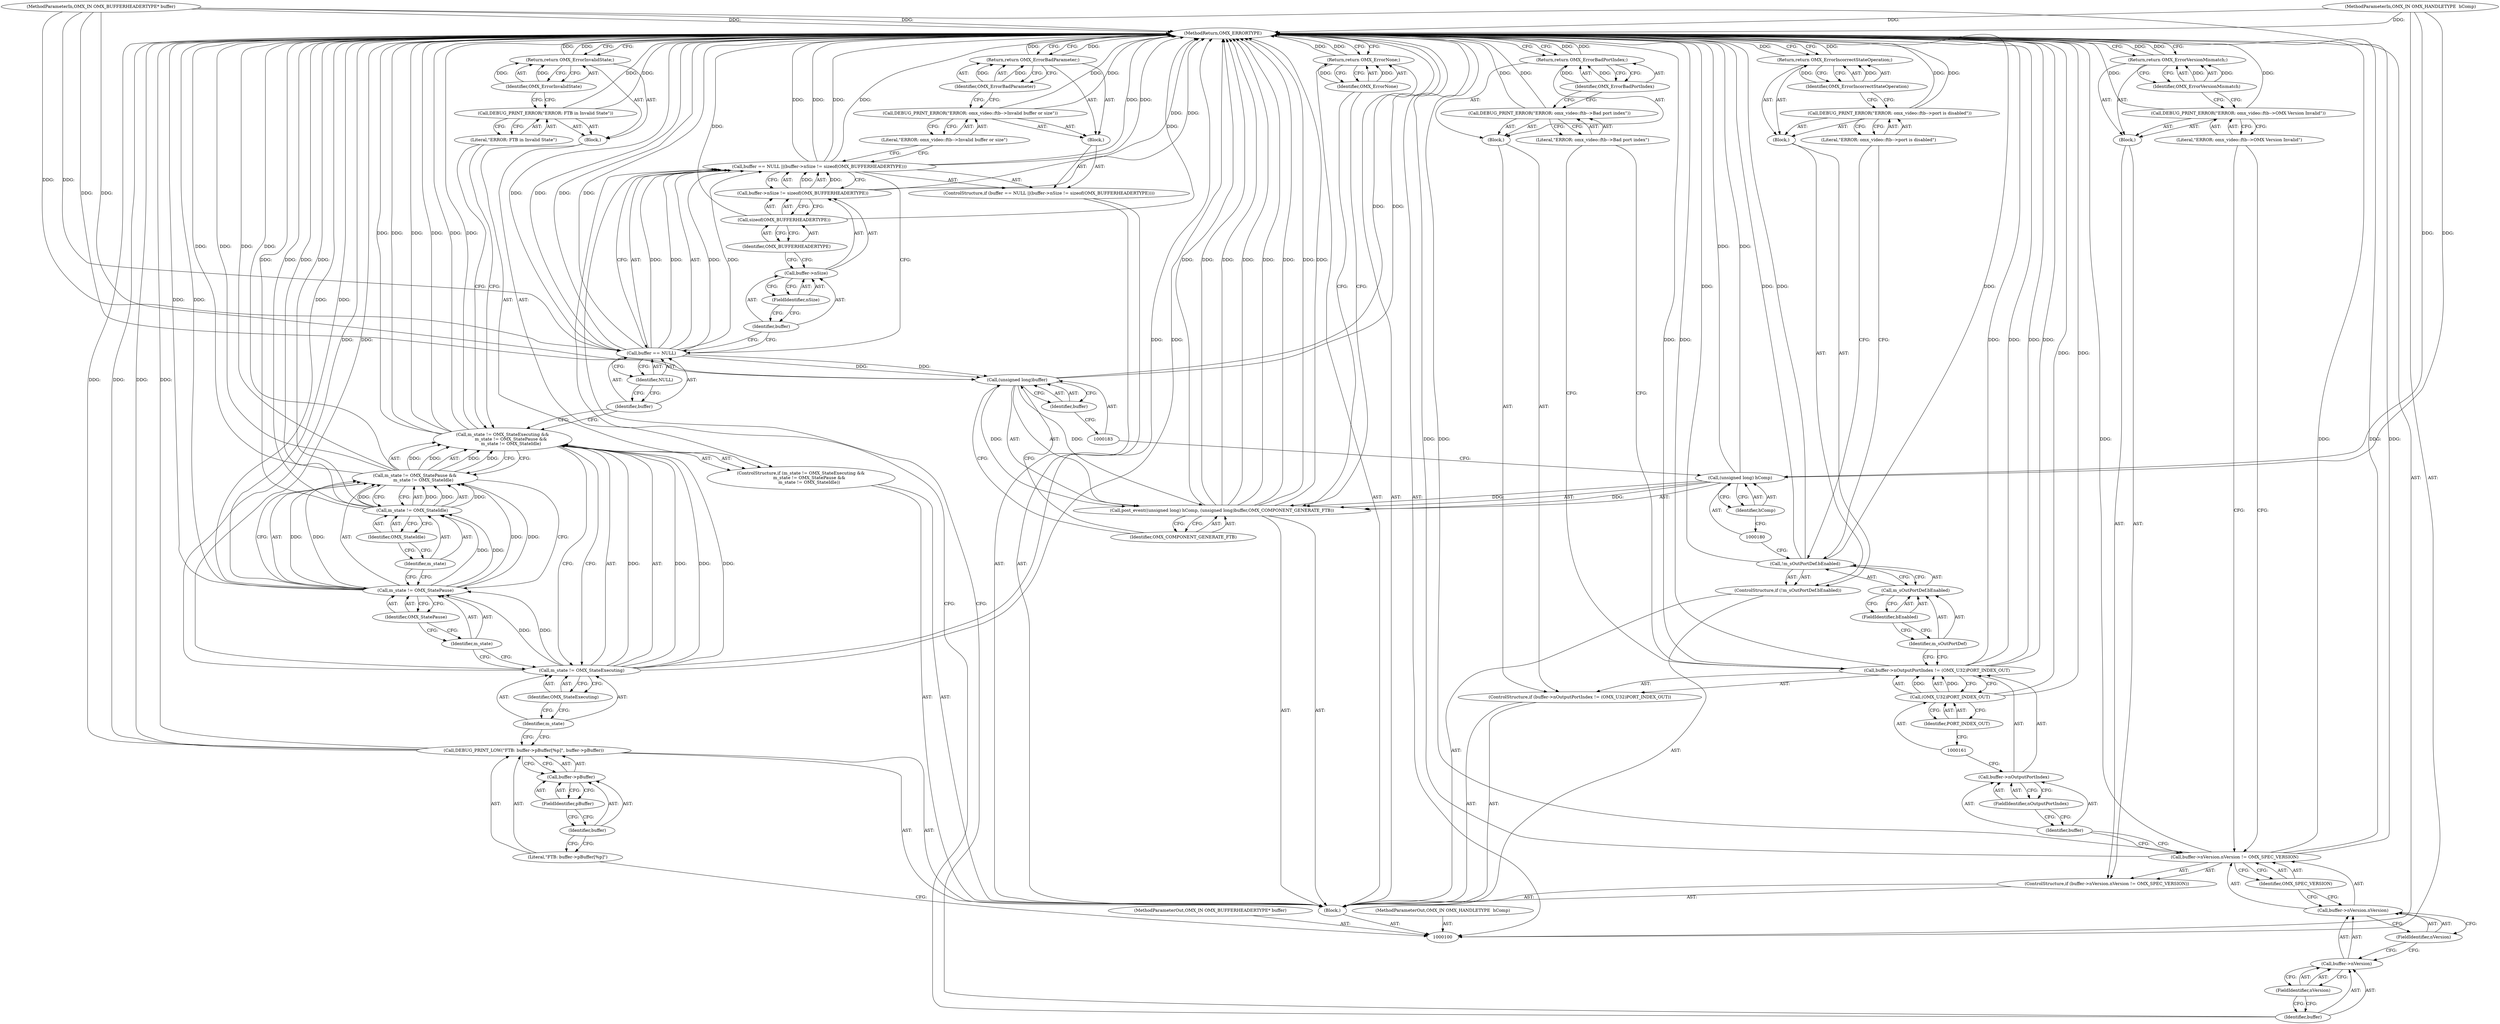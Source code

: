 digraph "0_Android_4ed06d14080d8667d5be14eed200e378cba78345_1" {
"1000188" [label="(MethodReturn,OMX_ERRORTYPE)"];
"1000101" [label="(MethodParameterIn,OMX_IN OMX_HANDLETYPE  hComp)"];
"1000254" [label="(MethodParameterOut,OMX_IN OMX_HANDLETYPE  hComp)"];
"1000125" [label="(Identifier,OMX_ErrorInvalidState)"];
"1000124" [label="(Return,return OMX_ErrorInvalidState;)"];
"1000126" [label="(ControlStructure,if (buffer == NULL ||(buffer->nSize != sizeof(OMX_BUFFERHEADERTYPE))))"];
"1000130" [label="(Identifier,NULL)"];
"1000131" [label="(Call,buffer->nSize != sizeof(OMX_BUFFERHEADERTYPE))"];
"1000132" [label="(Call,buffer->nSize)"];
"1000133" [label="(Identifier,buffer)"];
"1000134" [label="(FieldIdentifier,nSize)"];
"1000135" [label="(Call,sizeof(OMX_BUFFERHEADERTYPE))"];
"1000136" [label="(Identifier,OMX_BUFFERHEADERTYPE)"];
"1000127" [label="(Call,buffer == NULL ||(buffer->nSize != sizeof(OMX_BUFFERHEADERTYPE)))"];
"1000128" [label="(Call,buffer == NULL)"];
"1000129" [label="(Identifier,buffer)"];
"1000137" [label="(Block,)"];
"1000139" [label="(Literal,\"ERROR: omx_video::ftb-->Invalid buffer or size\")"];
"1000138" [label="(Call,DEBUG_PRINT_ERROR(\"ERROR: omx_video::ftb-->Invalid buffer or size\"))"];
"1000140" [label="(Return,return OMX_ErrorBadParameter;)"];
"1000141" [label="(Identifier,OMX_ErrorBadParameter)"];
"1000142" [label="(ControlStructure,if (buffer->nVersion.nVersion != OMX_SPEC_VERSION))"];
"1000147" [label="(FieldIdentifier,nVersion)"];
"1000148" [label="(FieldIdentifier,nVersion)"];
"1000149" [label="(Identifier,OMX_SPEC_VERSION)"];
"1000143" [label="(Call,buffer->nVersion.nVersion != OMX_SPEC_VERSION)"];
"1000144" [label="(Call,buffer->nVersion.nVersion)"];
"1000145" [label="(Call,buffer->nVersion)"];
"1000146" [label="(Identifier,buffer)"];
"1000150" [label="(Block,)"];
"1000152" [label="(Literal,\"ERROR: omx_video::ftb-->OMX Version Invalid\")"];
"1000151" [label="(Call,DEBUG_PRINT_ERROR(\"ERROR: omx_video::ftb-->OMX Version Invalid\"))"];
"1000153" [label="(Return,return OMX_ErrorVersionMismatch;)"];
"1000154" [label="(Identifier,OMX_ErrorVersionMismatch)"];
"1000155" [label="(ControlStructure,if (buffer->nOutputPortIndex != (OMX_U32)PORT_INDEX_OUT))"];
"1000159" [label="(FieldIdentifier,nOutputPortIndex)"];
"1000160" [label="(Call,(OMX_U32)PORT_INDEX_OUT)"];
"1000162" [label="(Identifier,PORT_INDEX_OUT)"];
"1000156" [label="(Call,buffer->nOutputPortIndex != (OMX_U32)PORT_INDEX_OUT)"];
"1000157" [label="(Call,buffer->nOutputPortIndex)"];
"1000158" [label="(Identifier,buffer)"];
"1000163" [label="(Block,)"];
"1000165" [label="(Literal,\"ERROR: omx_video::ftb-->Bad port index\")"];
"1000164" [label="(Call,DEBUG_PRINT_ERROR(\"ERROR: omx_video::ftb-->Bad port index\"))"];
"1000166" [label="(Return,return OMX_ErrorBadPortIndex;)"];
"1000167" [label="(Identifier,OMX_ErrorBadPortIndex)"];
"1000168" [label="(ControlStructure,if (!m_sOutPortDef.bEnabled))"];
"1000172" [label="(FieldIdentifier,bEnabled)"];
"1000173" [label="(Block,)"];
"1000169" [label="(Call,!m_sOutPortDef.bEnabled)"];
"1000170" [label="(Call,m_sOutPortDef.bEnabled)"];
"1000171" [label="(Identifier,m_sOutPortDef)"];
"1000175" [label="(Literal,\"ERROR: omx_video::ftb-->port is disabled\")"];
"1000174" [label="(Call,DEBUG_PRINT_ERROR(\"ERROR: omx_video::ftb-->port is disabled\"))"];
"1000102" [label="(MethodParameterIn,OMX_IN OMX_BUFFERHEADERTYPE* buffer)"];
"1000255" [label="(MethodParameterOut,OMX_IN OMX_BUFFERHEADERTYPE* buffer)"];
"1000176" [label="(Return,return OMX_ErrorIncorrectStateOperation;)"];
"1000177" [label="(Identifier,OMX_ErrorIncorrectStateOperation)"];
"1000179" [label="(Call,(unsigned long) hComp)"];
"1000181" [label="(Identifier,hComp)"];
"1000182" [label="(Call,(unsigned long)buffer)"];
"1000178" [label="(Call,post_event((unsigned long) hComp, (unsigned long)buffer,OMX_COMPONENT_GENERATE_FTB))"];
"1000184" [label="(Identifier,buffer)"];
"1000185" [label="(Identifier,OMX_COMPONENT_GENERATE_FTB)"];
"1000186" [label="(Return,return OMX_ErrorNone;)"];
"1000187" [label="(Identifier,OMX_ErrorNone)"];
"1000103" [label="(Block,)"];
"1000105" [label="(Literal,\"FTB: buffer->pBuffer[%p]\")"];
"1000106" [label="(Call,buffer->pBuffer)"];
"1000107" [label="(Identifier,buffer)"];
"1000104" [label="(Call,DEBUG_PRINT_LOW(\"FTB: buffer->pBuffer[%p]\", buffer->pBuffer))"];
"1000108" [label="(FieldIdentifier,pBuffer)"];
"1000113" [label="(Identifier,OMX_StateExecuting)"];
"1000109" [label="(ControlStructure,if (m_state != OMX_StateExecuting &&\n            m_state != OMX_StatePause &&\n            m_state != OMX_StateIdle))"];
"1000110" [label="(Call,m_state != OMX_StateExecuting &&\n            m_state != OMX_StatePause &&\n            m_state != OMX_StateIdle)"];
"1000111" [label="(Call,m_state != OMX_StateExecuting)"];
"1000112" [label="(Identifier,m_state)"];
"1000114" [label="(Call,m_state != OMX_StatePause &&\n            m_state != OMX_StateIdle)"];
"1000115" [label="(Call,m_state != OMX_StatePause)"];
"1000116" [label="(Identifier,m_state)"];
"1000117" [label="(Identifier,OMX_StatePause)"];
"1000118" [label="(Call,m_state != OMX_StateIdle)"];
"1000119" [label="(Identifier,m_state)"];
"1000120" [label="(Identifier,OMX_StateIdle)"];
"1000121" [label="(Block,)"];
"1000123" [label="(Literal,\"ERROR: FTB in Invalid State\")"];
"1000122" [label="(Call,DEBUG_PRINT_ERROR(\"ERROR: FTB in Invalid State\"))"];
"1000188" -> "1000100"  [label="AST: "];
"1000188" -> "1000124"  [label="CFG: "];
"1000188" -> "1000140"  [label="CFG: "];
"1000188" -> "1000153"  [label="CFG: "];
"1000188" -> "1000166"  [label="CFG: "];
"1000188" -> "1000176"  [label="CFG: "];
"1000188" -> "1000186"  [label="CFG: "];
"1000178" -> "1000188"  [label="DDG: "];
"1000178" -> "1000188"  [label="DDG: "];
"1000178" -> "1000188"  [label="DDG: "];
"1000178" -> "1000188"  [label="DDG: "];
"1000151" -> "1000188"  [label="DDG: "];
"1000169" -> "1000188"  [label="DDG: "];
"1000169" -> "1000188"  [label="DDG: "];
"1000156" -> "1000188"  [label="DDG: "];
"1000156" -> "1000188"  [label="DDG: "];
"1000156" -> "1000188"  [label="DDG: "];
"1000131" -> "1000188"  [label="DDG: "];
"1000182" -> "1000188"  [label="DDG: "];
"1000179" -> "1000188"  [label="DDG: "];
"1000114" -> "1000188"  [label="DDG: "];
"1000114" -> "1000188"  [label="DDG: "];
"1000143" -> "1000188"  [label="DDG: "];
"1000143" -> "1000188"  [label="DDG: "];
"1000143" -> "1000188"  [label="DDG: "];
"1000127" -> "1000188"  [label="DDG: "];
"1000127" -> "1000188"  [label="DDG: "];
"1000127" -> "1000188"  [label="DDG: "];
"1000118" -> "1000188"  [label="DDG: "];
"1000118" -> "1000188"  [label="DDG: "];
"1000160" -> "1000188"  [label="DDG: "];
"1000115" -> "1000188"  [label="DDG: "];
"1000115" -> "1000188"  [label="DDG: "];
"1000128" -> "1000188"  [label="DDG: "];
"1000128" -> "1000188"  [label="DDG: "];
"1000164" -> "1000188"  [label="DDG: "];
"1000104" -> "1000188"  [label="DDG: "];
"1000104" -> "1000188"  [label="DDG: "];
"1000110" -> "1000188"  [label="DDG: "];
"1000110" -> "1000188"  [label="DDG: "];
"1000110" -> "1000188"  [label="DDG: "];
"1000102" -> "1000188"  [label="DDG: "];
"1000111" -> "1000188"  [label="DDG: "];
"1000111" -> "1000188"  [label="DDG: "];
"1000101" -> "1000188"  [label="DDG: "];
"1000135" -> "1000188"  [label="DDG: "];
"1000122" -> "1000188"  [label="DDG: "];
"1000138" -> "1000188"  [label="DDG: "];
"1000174" -> "1000188"  [label="DDG: "];
"1000153" -> "1000188"  [label="DDG: "];
"1000124" -> "1000188"  [label="DDG: "];
"1000186" -> "1000188"  [label="DDG: "];
"1000140" -> "1000188"  [label="DDG: "];
"1000166" -> "1000188"  [label="DDG: "];
"1000176" -> "1000188"  [label="DDG: "];
"1000101" -> "1000100"  [label="AST: "];
"1000101" -> "1000188"  [label="DDG: "];
"1000101" -> "1000179"  [label="DDG: "];
"1000254" -> "1000100"  [label="AST: "];
"1000125" -> "1000124"  [label="AST: "];
"1000125" -> "1000122"  [label="CFG: "];
"1000124" -> "1000125"  [label="CFG: "];
"1000125" -> "1000124"  [label="DDG: "];
"1000124" -> "1000121"  [label="AST: "];
"1000124" -> "1000125"  [label="CFG: "];
"1000125" -> "1000124"  [label="AST: "];
"1000188" -> "1000124"  [label="CFG: "];
"1000124" -> "1000188"  [label="DDG: "];
"1000125" -> "1000124"  [label="DDG: "];
"1000126" -> "1000103"  [label="AST: "];
"1000127" -> "1000126"  [label="AST: "];
"1000137" -> "1000126"  [label="AST: "];
"1000130" -> "1000128"  [label="AST: "];
"1000130" -> "1000129"  [label="CFG: "];
"1000128" -> "1000130"  [label="CFG: "];
"1000131" -> "1000127"  [label="AST: "];
"1000131" -> "1000135"  [label="CFG: "];
"1000132" -> "1000131"  [label="AST: "];
"1000135" -> "1000131"  [label="AST: "];
"1000127" -> "1000131"  [label="CFG: "];
"1000131" -> "1000188"  [label="DDG: "];
"1000131" -> "1000127"  [label="DDG: "];
"1000132" -> "1000131"  [label="AST: "];
"1000132" -> "1000134"  [label="CFG: "];
"1000133" -> "1000132"  [label="AST: "];
"1000134" -> "1000132"  [label="AST: "];
"1000136" -> "1000132"  [label="CFG: "];
"1000133" -> "1000132"  [label="AST: "];
"1000133" -> "1000128"  [label="CFG: "];
"1000134" -> "1000133"  [label="CFG: "];
"1000134" -> "1000132"  [label="AST: "];
"1000134" -> "1000133"  [label="CFG: "];
"1000132" -> "1000134"  [label="CFG: "];
"1000135" -> "1000131"  [label="AST: "];
"1000135" -> "1000136"  [label="CFG: "];
"1000136" -> "1000135"  [label="AST: "];
"1000131" -> "1000135"  [label="CFG: "];
"1000135" -> "1000188"  [label="DDG: "];
"1000136" -> "1000135"  [label="AST: "];
"1000136" -> "1000132"  [label="CFG: "];
"1000135" -> "1000136"  [label="CFG: "];
"1000127" -> "1000126"  [label="AST: "];
"1000127" -> "1000128"  [label="CFG: "];
"1000127" -> "1000131"  [label="CFG: "];
"1000128" -> "1000127"  [label="AST: "];
"1000131" -> "1000127"  [label="AST: "];
"1000139" -> "1000127"  [label="CFG: "];
"1000146" -> "1000127"  [label="CFG: "];
"1000127" -> "1000188"  [label="DDG: "];
"1000127" -> "1000188"  [label="DDG: "];
"1000127" -> "1000188"  [label="DDG: "];
"1000128" -> "1000127"  [label="DDG: "];
"1000128" -> "1000127"  [label="DDG: "];
"1000131" -> "1000127"  [label="DDG: "];
"1000128" -> "1000127"  [label="AST: "];
"1000128" -> "1000130"  [label="CFG: "];
"1000129" -> "1000128"  [label="AST: "];
"1000130" -> "1000128"  [label="AST: "];
"1000133" -> "1000128"  [label="CFG: "];
"1000127" -> "1000128"  [label="CFG: "];
"1000128" -> "1000188"  [label="DDG: "];
"1000128" -> "1000188"  [label="DDG: "];
"1000128" -> "1000127"  [label="DDG: "];
"1000128" -> "1000127"  [label="DDG: "];
"1000102" -> "1000128"  [label="DDG: "];
"1000128" -> "1000182"  [label="DDG: "];
"1000129" -> "1000128"  [label="AST: "];
"1000129" -> "1000110"  [label="CFG: "];
"1000130" -> "1000129"  [label="CFG: "];
"1000137" -> "1000126"  [label="AST: "];
"1000138" -> "1000137"  [label="AST: "];
"1000140" -> "1000137"  [label="AST: "];
"1000139" -> "1000138"  [label="AST: "];
"1000139" -> "1000127"  [label="CFG: "];
"1000138" -> "1000139"  [label="CFG: "];
"1000138" -> "1000137"  [label="AST: "];
"1000138" -> "1000139"  [label="CFG: "];
"1000139" -> "1000138"  [label="AST: "];
"1000141" -> "1000138"  [label="CFG: "];
"1000138" -> "1000188"  [label="DDG: "];
"1000140" -> "1000137"  [label="AST: "];
"1000140" -> "1000141"  [label="CFG: "];
"1000141" -> "1000140"  [label="AST: "];
"1000188" -> "1000140"  [label="CFG: "];
"1000140" -> "1000188"  [label="DDG: "];
"1000141" -> "1000140"  [label="DDG: "];
"1000141" -> "1000140"  [label="AST: "];
"1000141" -> "1000138"  [label="CFG: "];
"1000140" -> "1000141"  [label="CFG: "];
"1000141" -> "1000140"  [label="DDG: "];
"1000142" -> "1000103"  [label="AST: "];
"1000143" -> "1000142"  [label="AST: "];
"1000150" -> "1000142"  [label="AST: "];
"1000147" -> "1000145"  [label="AST: "];
"1000147" -> "1000146"  [label="CFG: "];
"1000145" -> "1000147"  [label="CFG: "];
"1000148" -> "1000144"  [label="AST: "];
"1000148" -> "1000145"  [label="CFG: "];
"1000144" -> "1000148"  [label="CFG: "];
"1000149" -> "1000143"  [label="AST: "];
"1000149" -> "1000144"  [label="CFG: "];
"1000143" -> "1000149"  [label="CFG: "];
"1000143" -> "1000142"  [label="AST: "];
"1000143" -> "1000149"  [label="CFG: "];
"1000144" -> "1000143"  [label="AST: "];
"1000149" -> "1000143"  [label="AST: "];
"1000152" -> "1000143"  [label="CFG: "];
"1000158" -> "1000143"  [label="CFG: "];
"1000143" -> "1000188"  [label="DDG: "];
"1000143" -> "1000188"  [label="DDG: "];
"1000143" -> "1000188"  [label="DDG: "];
"1000144" -> "1000143"  [label="AST: "];
"1000144" -> "1000148"  [label="CFG: "];
"1000145" -> "1000144"  [label="AST: "];
"1000148" -> "1000144"  [label="AST: "];
"1000149" -> "1000144"  [label="CFG: "];
"1000145" -> "1000144"  [label="AST: "];
"1000145" -> "1000147"  [label="CFG: "];
"1000146" -> "1000145"  [label="AST: "];
"1000147" -> "1000145"  [label="AST: "];
"1000148" -> "1000145"  [label="CFG: "];
"1000146" -> "1000145"  [label="AST: "];
"1000146" -> "1000127"  [label="CFG: "];
"1000147" -> "1000146"  [label="CFG: "];
"1000150" -> "1000142"  [label="AST: "];
"1000151" -> "1000150"  [label="AST: "];
"1000153" -> "1000150"  [label="AST: "];
"1000152" -> "1000151"  [label="AST: "];
"1000152" -> "1000143"  [label="CFG: "];
"1000151" -> "1000152"  [label="CFG: "];
"1000151" -> "1000150"  [label="AST: "];
"1000151" -> "1000152"  [label="CFG: "];
"1000152" -> "1000151"  [label="AST: "];
"1000154" -> "1000151"  [label="CFG: "];
"1000151" -> "1000188"  [label="DDG: "];
"1000153" -> "1000150"  [label="AST: "];
"1000153" -> "1000154"  [label="CFG: "];
"1000154" -> "1000153"  [label="AST: "];
"1000188" -> "1000153"  [label="CFG: "];
"1000153" -> "1000188"  [label="DDG: "];
"1000154" -> "1000153"  [label="DDG: "];
"1000154" -> "1000153"  [label="AST: "];
"1000154" -> "1000151"  [label="CFG: "];
"1000153" -> "1000154"  [label="CFG: "];
"1000154" -> "1000153"  [label="DDG: "];
"1000155" -> "1000103"  [label="AST: "];
"1000156" -> "1000155"  [label="AST: "];
"1000163" -> "1000155"  [label="AST: "];
"1000159" -> "1000157"  [label="AST: "];
"1000159" -> "1000158"  [label="CFG: "];
"1000157" -> "1000159"  [label="CFG: "];
"1000160" -> "1000156"  [label="AST: "];
"1000160" -> "1000162"  [label="CFG: "];
"1000161" -> "1000160"  [label="AST: "];
"1000162" -> "1000160"  [label="AST: "];
"1000156" -> "1000160"  [label="CFG: "];
"1000160" -> "1000188"  [label="DDG: "];
"1000160" -> "1000156"  [label="DDG: "];
"1000162" -> "1000160"  [label="AST: "];
"1000162" -> "1000161"  [label="CFG: "];
"1000160" -> "1000162"  [label="CFG: "];
"1000156" -> "1000155"  [label="AST: "];
"1000156" -> "1000160"  [label="CFG: "];
"1000157" -> "1000156"  [label="AST: "];
"1000160" -> "1000156"  [label="AST: "];
"1000165" -> "1000156"  [label="CFG: "];
"1000171" -> "1000156"  [label="CFG: "];
"1000156" -> "1000188"  [label="DDG: "];
"1000156" -> "1000188"  [label="DDG: "];
"1000156" -> "1000188"  [label="DDG: "];
"1000160" -> "1000156"  [label="DDG: "];
"1000157" -> "1000156"  [label="AST: "];
"1000157" -> "1000159"  [label="CFG: "];
"1000158" -> "1000157"  [label="AST: "];
"1000159" -> "1000157"  [label="AST: "];
"1000161" -> "1000157"  [label="CFG: "];
"1000158" -> "1000157"  [label="AST: "];
"1000158" -> "1000143"  [label="CFG: "];
"1000159" -> "1000158"  [label="CFG: "];
"1000163" -> "1000155"  [label="AST: "];
"1000164" -> "1000163"  [label="AST: "];
"1000166" -> "1000163"  [label="AST: "];
"1000165" -> "1000164"  [label="AST: "];
"1000165" -> "1000156"  [label="CFG: "];
"1000164" -> "1000165"  [label="CFG: "];
"1000164" -> "1000163"  [label="AST: "];
"1000164" -> "1000165"  [label="CFG: "];
"1000165" -> "1000164"  [label="AST: "];
"1000167" -> "1000164"  [label="CFG: "];
"1000164" -> "1000188"  [label="DDG: "];
"1000166" -> "1000163"  [label="AST: "];
"1000166" -> "1000167"  [label="CFG: "];
"1000167" -> "1000166"  [label="AST: "];
"1000188" -> "1000166"  [label="CFG: "];
"1000166" -> "1000188"  [label="DDG: "];
"1000167" -> "1000166"  [label="DDG: "];
"1000167" -> "1000166"  [label="AST: "];
"1000167" -> "1000164"  [label="CFG: "];
"1000166" -> "1000167"  [label="CFG: "];
"1000167" -> "1000166"  [label="DDG: "];
"1000168" -> "1000103"  [label="AST: "];
"1000169" -> "1000168"  [label="AST: "];
"1000173" -> "1000168"  [label="AST: "];
"1000172" -> "1000170"  [label="AST: "];
"1000172" -> "1000171"  [label="CFG: "];
"1000170" -> "1000172"  [label="CFG: "];
"1000173" -> "1000168"  [label="AST: "];
"1000174" -> "1000173"  [label="AST: "];
"1000176" -> "1000173"  [label="AST: "];
"1000169" -> "1000168"  [label="AST: "];
"1000169" -> "1000170"  [label="CFG: "];
"1000170" -> "1000169"  [label="AST: "];
"1000175" -> "1000169"  [label="CFG: "];
"1000180" -> "1000169"  [label="CFG: "];
"1000169" -> "1000188"  [label="DDG: "];
"1000169" -> "1000188"  [label="DDG: "];
"1000170" -> "1000169"  [label="AST: "];
"1000170" -> "1000172"  [label="CFG: "];
"1000171" -> "1000170"  [label="AST: "];
"1000172" -> "1000170"  [label="AST: "];
"1000169" -> "1000170"  [label="CFG: "];
"1000171" -> "1000170"  [label="AST: "];
"1000171" -> "1000156"  [label="CFG: "];
"1000172" -> "1000171"  [label="CFG: "];
"1000175" -> "1000174"  [label="AST: "];
"1000175" -> "1000169"  [label="CFG: "];
"1000174" -> "1000175"  [label="CFG: "];
"1000174" -> "1000173"  [label="AST: "];
"1000174" -> "1000175"  [label="CFG: "];
"1000175" -> "1000174"  [label="AST: "];
"1000177" -> "1000174"  [label="CFG: "];
"1000174" -> "1000188"  [label="DDG: "];
"1000102" -> "1000100"  [label="AST: "];
"1000102" -> "1000188"  [label="DDG: "];
"1000102" -> "1000128"  [label="DDG: "];
"1000102" -> "1000182"  [label="DDG: "];
"1000255" -> "1000100"  [label="AST: "];
"1000176" -> "1000173"  [label="AST: "];
"1000176" -> "1000177"  [label="CFG: "];
"1000177" -> "1000176"  [label="AST: "];
"1000188" -> "1000176"  [label="CFG: "];
"1000176" -> "1000188"  [label="DDG: "];
"1000177" -> "1000176"  [label="DDG: "];
"1000177" -> "1000176"  [label="AST: "];
"1000177" -> "1000174"  [label="CFG: "];
"1000176" -> "1000177"  [label="CFG: "];
"1000177" -> "1000176"  [label="DDG: "];
"1000179" -> "1000178"  [label="AST: "];
"1000179" -> "1000181"  [label="CFG: "];
"1000180" -> "1000179"  [label="AST: "];
"1000181" -> "1000179"  [label="AST: "];
"1000183" -> "1000179"  [label="CFG: "];
"1000179" -> "1000188"  [label="DDG: "];
"1000179" -> "1000178"  [label="DDG: "];
"1000101" -> "1000179"  [label="DDG: "];
"1000181" -> "1000179"  [label="AST: "];
"1000181" -> "1000180"  [label="CFG: "];
"1000179" -> "1000181"  [label="CFG: "];
"1000182" -> "1000178"  [label="AST: "];
"1000182" -> "1000184"  [label="CFG: "];
"1000183" -> "1000182"  [label="AST: "];
"1000184" -> "1000182"  [label="AST: "];
"1000185" -> "1000182"  [label="CFG: "];
"1000182" -> "1000188"  [label="DDG: "];
"1000182" -> "1000178"  [label="DDG: "];
"1000128" -> "1000182"  [label="DDG: "];
"1000102" -> "1000182"  [label="DDG: "];
"1000178" -> "1000103"  [label="AST: "];
"1000178" -> "1000185"  [label="CFG: "];
"1000179" -> "1000178"  [label="AST: "];
"1000182" -> "1000178"  [label="AST: "];
"1000185" -> "1000178"  [label="AST: "];
"1000187" -> "1000178"  [label="CFG: "];
"1000178" -> "1000188"  [label="DDG: "];
"1000178" -> "1000188"  [label="DDG: "];
"1000178" -> "1000188"  [label="DDG: "];
"1000178" -> "1000188"  [label="DDG: "];
"1000179" -> "1000178"  [label="DDG: "];
"1000182" -> "1000178"  [label="DDG: "];
"1000184" -> "1000182"  [label="AST: "];
"1000184" -> "1000183"  [label="CFG: "];
"1000182" -> "1000184"  [label="CFG: "];
"1000185" -> "1000178"  [label="AST: "];
"1000185" -> "1000182"  [label="CFG: "];
"1000178" -> "1000185"  [label="CFG: "];
"1000186" -> "1000103"  [label="AST: "];
"1000186" -> "1000187"  [label="CFG: "];
"1000187" -> "1000186"  [label="AST: "];
"1000188" -> "1000186"  [label="CFG: "];
"1000186" -> "1000188"  [label="DDG: "];
"1000187" -> "1000186"  [label="DDG: "];
"1000187" -> "1000186"  [label="AST: "];
"1000187" -> "1000178"  [label="CFG: "];
"1000186" -> "1000187"  [label="CFG: "];
"1000187" -> "1000186"  [label="DDG: "];
"1000103" -> "1000100"  [label="AST: "];
"1000104" -> "1000103"  [label="AST: "];
"1000109" -> "1000103"  [label="AST: "];
"1000126" -> "1000103"  [label="AST: "];
"1000142" -> "1000103"  [label="AST: "];
"1000155" -> "1000103"  [label="AST: "];
"1000168" -> "1000103"  [label="AST: "];
"1000178" -> "1000103"  [label="AST: "];
"1000186" -> "1000103"  [label="AST: "];
"1000105" -> "1000104"  [label="AST: "];
"1000105" -> "1000100"  [label="CFG: "];
"1000107" -> "1000105"  [label="CFG: "];
"1000106" -> "1000104"  [label="AST: "];
"1000106" -> "1000108"  [label="CFG: "];
"1000107" -> "1000106"  [label="AST: "];
"1000108" -> "1000106"  [label="AST: "];
"1000104" -> "1000106"  [label="CFG: "];
"1000107" -> "1000106"  [label="AST: "];
"1000107" -> "1000105"  [label="CFG: "];
"1000108" -> "1000107"  [label="CFG: "];
"1000104" -> "1000103"  [label="AST: "];
"1000104" -> "1000106"  [label="CFG: "];
"1000105" -> "1000104"  [label="AST: "];
"1000106" -> "1000104"  [label="AST: "];
"1000112" -> "1000104"  [label="CFG: "];
"1000104" -> "1000188"  [label="DDG: "];
"1000104" -> "1000188"  [label="DDG: "];
"1000108" -> "1000106"  [label="AST: "];
"1000108" -> "1000107"  [label="CFG: "];
"1000106" -> "1000108"  [label="CFG: "];
"1000113" -> "1000111"  [label="AST: "];
"1000113" -> "1000112"  [label="CFG: "];
"1000111" -> "1000113"  [label="CFG: "];
"1000109" -> "1000103"  [label="AST: "];
"1000110" -> "1000109"  [label="AST: "];
"1000121" -> "1000109"  [label="AST: "];
"1000110" -> "1000109"  [label="AST: "];
"1000110" -> "1000111"  [label="CFG: "];
"1000110" -> "1000114"  [label="CFG: "];
"1000111" -> "1000110"  [label="AST: "];
"1000114" -> "1000110"  [label="AST: "];
"1000123" -> "1000110"  [label="CFG: "];
"1000129" -> "1000110"  [label="CFG: "];
"1000110" -> "1000188"  [label="DDG: "];
"1000110" -> "1000188"  [label="DDG: "];
"1000110" -> "1000188"  [label="DDG: "];
"1000111" -> "1000110"  [label="DDG: "];
"1000111" -> "1000110"  [label="DDG: "];
"1000114" -> "1000110"  [label="DDG: "];
"1000114" -> "1000110"  [label="DDG: "];
"1000111" -> "1000110"  [label="AST: "];
"1000111" -> "1000113"  [label="CFG: "];
"1000112" -> "1000111"  [label="AST: "];
"1000113" -> "1000111"  [label="AST: "];
"1000116" -> "1000111"  [label="CFG: "];
"1000110" -> "1000111"  [label="CFG: "];
"1000111" -> "1000188"  [label="DDG: "];
"1000111" -> "1000188"  [label="DDG: "];
"1000111" -> "1000110"  [label="DDG: "];
"1000111" -> "1000110"  [label="DDG: "];
"1000111" -> "1000115"  [label="DDG: "];
"1000112" -> "1000111"  [label="AST: "];
"1000112" -> "1000104"  [label="CFG: "];
"1000113" -> "1000112"  [label="CFG: "];
"1000114" -> "1000110"  [label="AST: "];
"1000114" -> "1000115"  [label="CFG: "];
"1000114" -> "1000118"  [label="CFG: "];
"1000115" -> "1000114"  [label="AST: "];
"1000118" -> "1000114"  [label="AST: "];
"1000110" -> "1000114"  [label="CFG: "];
"1000114" -> "1000188"  [label="DDG: "];
"1000114" -> "1000188"  [label="DDG: "];
"1000114" -> "1000110"  [label="DDG: "];
"1000114" -> "1000110"  [label="DDG: "];
"1000115" -> "1000114"  [label="DDG: "];
"1000115" -> "1000114"  [label="DDG: "];
"1000118" -> "1000114"  [label="DDG: "];
"1000118" -> "1000114"  [label="DDG: "];
"1000115" -> "1000114"  [label="AST: "];
"1000115" -> "1000117"  [label="CFG: "];
"1000116" -> "1000115"  [label="AST: "];
"1000117" -> "1000115"  [label="AST: "];
"1000119" -> "1000115"  [label="CFG: "];
"1000114" -> "1000115"  [label="CFG: "];
"1000115" -> "1000188"  [label="DDG: "];
"1000115" -> "1000188"  [label="DDG: "];
"1000115" -> "1000114"  [label="DDG: "];
"1000115" -> "1000114"  [label="DDG: "];
"1000111" -> "1000115"  [label="DDG: "];
"1000115" -> "1000118"  [label="DDG: "];
"1000116" -> "1000115"  [label="AST: "];
"1000116" -> "1000111"  [label="CFG: "];
"1000117" -> "1000116"  [label="CFG: "];
"1000117" -> "1000115"  [label="AST: "];
"1000117" -> "1000116"  [label="CFG: "];
"1000115" -> "1000117"  [label="CFG: "];
"1000118" -> "1000114"  [label="AST: "];
"1000118" -> "1000120"  [label="CFG: "];
"1000119" -> "1000118"  [label="AST: "];
"1000120" -> "1000118"  [label="AST: "];
"1000114" -> "1000118"  [label="CFG: "];
"1000118" -> "1000188"  [label="DDG: "];
"1000118" -> "1000188"  [label="DDG: "];
"1000118" -> "1000114"  [label="DDG: "];
"1000118" -> "1000114"  [label="DDG: "];
"1000115" -> "1000118"  [label="DDG: "];
"1000119" -> "1000118"  [label="AST: "];
"1000119" -> "1000115"  [label="CFG: "];
"1000120" -> "1000119"  [label="CFG: "];
"1000120" -> "1000118"  [label="AST: "];
"1000120" -> "1000119"  [label="CFG: "];
"1000118" -> "1000120"  [label="CFG: "];
"1000121" -> "1000109"  [label="AST: "];
"1000122" -> "1000121"  [label="AST: "];
"1000124" -> "1000121"  [label="AST: "];
"1000123" -> "1000122"  [label="AST: "];
"1000123" -> "1000110"  [label="CFG: "];
"1000122" -> "1000123"  [label="CFG: "];
"1000122" -> "1000121"  [label="AST: "];
"1000122" -> "1000123"  [label="CFG: "];
"1000123" -> "1000122"  [label="AST: "];
"1000125" -> "1000122"  [label="CFG: "];
"1000122" -> "1000188"  [label="DDG: "];
}

